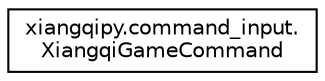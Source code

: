 digraph "Graphical Class Hierarchy"
{
 // LATEX_PDF_SIZE
  edge [fontname="Helvetica",fontsize="10",labelfontname="Helvetica",labelfontsize="10"];
  node [fontname="Helvetica",fontsize="10",shape=record];
  rankdir="LR";
  Node0 [label="xiangqipy.command_input.\lXiangqiGameCommand",height=0.2,width=0.4,color="black", fillcolor="white", style="filled",URL="$classxiangqipy_1_1command__input_1_1XiangqiGameCommand.html",tooltip="Data container with all the info needed to instantiate a Game."];
}
